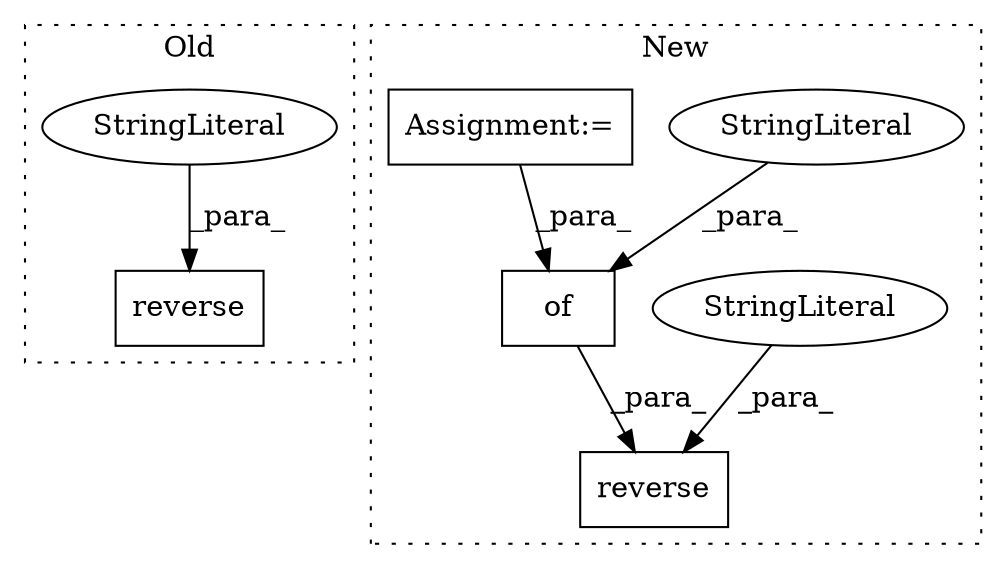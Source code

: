 digraph G {
subgraph cluster0 {
1 [label="reverse" a="32" s="4819,4953" l="8,1" shape="box"];
3 [label="StringLiteral" a="45" s="4827" l="27" shape="ellipse"];
label = "Old";
style="dotted";
}
subgraph cluster1 {
2 [label="reverse" a="32" s="4967,5046" l="8,1" shape="box"];
4 [label="StringLiteral" a="45" s="4975" l="20" shape="ellipse"];
5 [label="of" a="32" s="5000,5045" l="3,1" shape="box"];
6 [label="StringLiteral" a="45" s="5030" l="6" shape="ellipse"];
7 [label="Assignment:=" a="7" s="4859" l="1" shape="box"];
label = "New";
style="dotted";
}
3 -> 1 [label="_para_"];
4 -> 2 [label="_para_"];
5 -> 2 [label="_para_"];
6 -> 5 [label="_para_"];
7 -> 5 [label="_para_"];
}